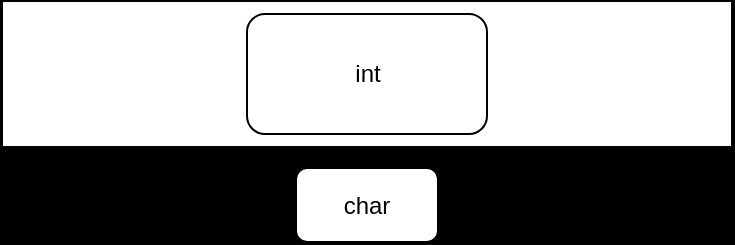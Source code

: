 <mxfile>
    <diagram id="qKjBZHrt8uZFKRR8drEN" name="Page-1">
        <mxGraphModel dx="625" dy="464" grid="0" gridSize="10" guides="1" tooltips="1" connect="1" arrows="1" fold="1" page="1" pageScale="1" pageWidth="850" pageHeight="1100" background="#000000" math="0" shadow="0">
            <root>
                <mxCell id="0"/>
                <mxCell id="1" parent="0"/>
                <mxCell id="2" value="Float" style="rounded=0;whiteSpace=wrap;html=1;" vertex="1" parent="1">
                    <mxGeometry x="215" y="181.5" width="365" height="73" as="geometry"/>
                </mxCell>
                <mxCell id="3" value="int" style="rounded=1;whiteSpace=wrap;html=1;" vertex="1" parent="1">
                    <mxGeometry x="337.5" y="188" width="120" height="60" as="geometry"/>
                </mxCell>
                <mxCell id="4" value="char" style="rounded=1;whiteSpace=wrap;html=1;" vertex="1" parent="1">
                    <mxGeometry x="362" y="265" width="71" height="37" as="geometry"/>
                </mxCell>
            </root>
        </mxGraphModel>
    </diagram>
</mxfile>